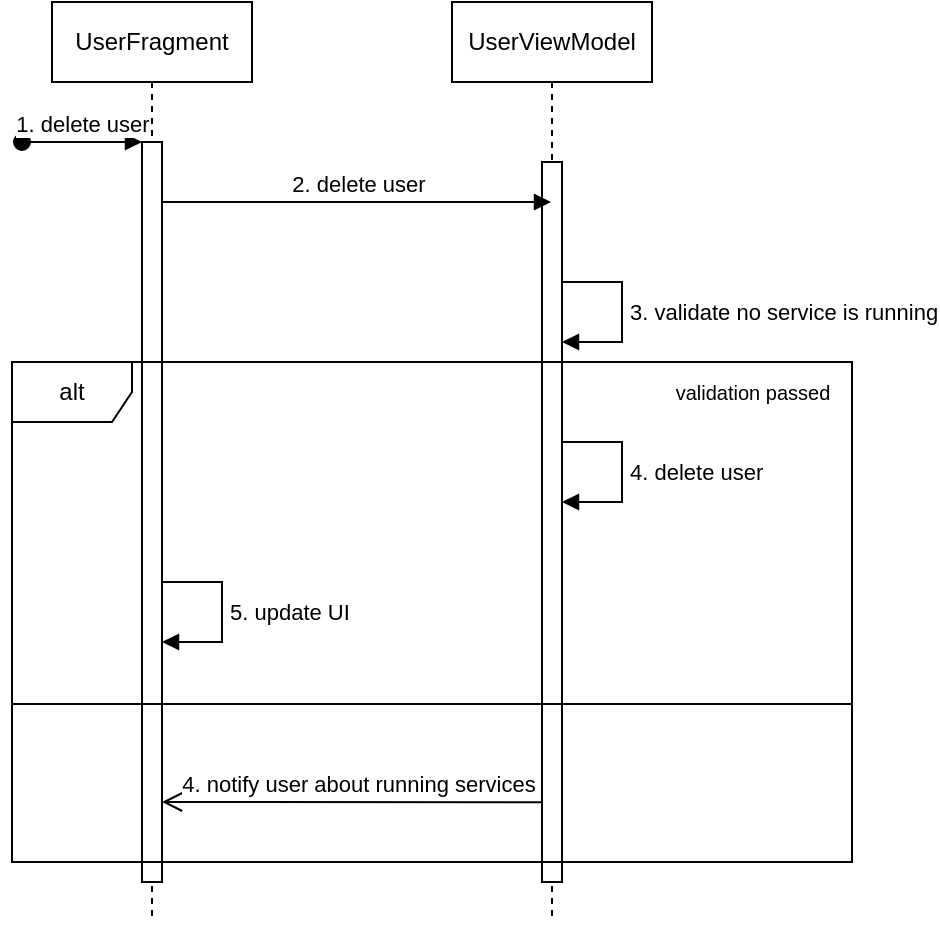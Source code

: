 <mxfile version="21.6.1" type="github">
  <diagram name="Page-1" id="MwByFDonpRT6JhDxCnSZ">
    <mxGraphModel dx="1430" dy="743" grid="1" gridSize="10" guides="1" tooltips="1" connect="1" arrows="1" fold="1" page="1" pageScale="1" pageWidth="827" pageHeight="1169" math="0" shadow="0">
      <root>
        <mxCell id="0" />
        <mxCell id="1" parent="0" />
        <mxCell id="hqPDyS2jykUpQZafyVBa-16" value="4. notify user about running services" style="html=1;verticalAlign=bottom;endArrow=open;endSize=8;edgeStyle=elbowEdgeStyle;elbow=vertical;curved=0;rounded=0;" edge="1" parent="1" target="hqPDyS2jykUpQZafyVBa-2">
          <mxGeometry relative="1" as="geometry">
            <mxPoint x="290" y="440.14" as="sourcePoint" />
            <mxPoint x="210" y="440.14" as="targetPoint" />
            <Array as="points">
              <mxPoint x="280" y="440" />
            </Array>
          </mxGeometry>
        </mxCell>
        <mxCell id="hqPDyS2jykUpQZafyVBa-1" value="UserFragment" style="shape=umlLifeline;perimeter=lifelinePerimeter;whiteSpace=wrap;html=1;container=0;dropTarget=0;collapsible=0;recursiveResize=0;outlineConnect=0;portConstraint=eastwest;newEdgeStyle={&quot;edgeStyle&quot;:&quot;elbowEdgeStyle&quot;,&quot;elbow&quot;:&quot;vertical&quot;,&quot;curved&quot;:0,&quot;rounded&quot;:0};" vertex="1" parent="1">
          <mxGeometry x="40" y="40" width="100" height="460" as="geometry" />
        </mxCell>
        <mxCell id="hqPDyS2jykUpQZafyVBa-2" value="" style="html=1;points=[];perimeter=orthogonalPerimeter;outlineConnect=0;targetShapes=umlLifeline;portConstraint=eastwest;newEdgeStyle={&quot;edgeStyle&quot;:&quot;elbowEdgeStyle&quot;,&quot;elbow&quot;:&quot;vertical&quot;,&quot;curved&quot;:0,&quot;rounded&quot;:0};" vertex="1" parent="hqPDyS2jykUpQZafyVBa-1">
          <mxGeometry x="45" y="70" width="10" height="370" as="geometry" />
        </mxCell>
        <mxCell id="hqPDyS2jykUpQZafyVBa-3" value="1. delete user" style="html=1;verticalAlign=bottom;startArrow=oval;endArrow=block;startSize=8;edgeStyle=elbowEdgeStyle;elbow=vertical;curved=0;rounded=0;" edge="1" parent="hqPDyS2jykUpQZafyVBa-1" target="hqPDyS2jykUpQZafyVBa-2">
          <mxGeometry relative="1" as="geometry">
            <mxPoint x="-15" y="70" as="sourcePoint" />
          </mxGeometry>
        </mxCell>
        <mxCell id="hqPDyS2jykUpQZafyVBa-4" value="UserViewModel" style="shape=umlLifeline;perimeter=lifelinePerimeter;whiteSpace=wrap;html=1;container=0;dropTarget=0;collapsible=0;recursiveResize=0;outlineConnect=0;portConstraint=eastwest;newEdgeStyle={&quot;edgeStyle&quot;:&quot;elbowEdgeStyle&quot;,&quot;elbow&quot;:&quot;vertical&quot;,&quot;curved&quot;:0,&quot;rounded&quot;:0};" vertex="1" parent="1">
          <mxGeometry x="240" y="40" width="100" height="460" as="geometry" />
        </mxCell>
        <mxCell id="hqPDyS2jykUpQZafyVBa-5" value="" style="html=1;points=[];perimeter=orthogonalPerimeter;outlineConnect=0;targetShapes=umlLifeline;portConstraint=eastwest;newEdgeStyle={&quot;edgeStyle&quot;:&quot;elbowEdgeStyle&quot;,&quot;elbow&quot;:&quot;vertical&quot;,&quot;curved&quot;:0,&quot;rounded&quot;:0};" vertex="1" parent="hqPDyS2jykUpQZafyVBa-4">
          <mxGeometry x="45" y="80" width="10" height="360" as="geometry" />
        </mxCell>
        <mxCell id="hqPDyS2jykUpQZafyVBa-6" value="2. delete user" style="html=1;verticalAlign=bottom;endArrow=block;edgeStyle=elbowEdgeStyle;elbow=horizontal;curved=0;rounded=0;" edge="1" parent="1">
          <mxGeometry relative="1" as="geometry">
            <mxPoint x="95" y="140" as="sourcePoint" />
            <Array as="points">
              <mxPoint x="180" y="140" />
            </Array>
            <mxPoint x="289.5" y="140" as="targetPoint" />
          </mxGeometry>
        </mxCell>
        <mxCell id="hqPDyS2jykUpQZafyVBa-7" value="3. validate no service is running" style="html=1;align=left;spacingLeft=2;endArrow=block;rounded=0;edgeStyle=orthogonalEdgeStyle;curved=0;rounded=0;" edge="1" parent="1">
          <mxGeometry relative="1" as="geometry">
            <mxPoint x="295" y="180" as="sourcePoint" />
            <Array as="points">
              <mxPoint x="325" y="180" />
              <mxPoint x="325" y="210" />
            </Array>
            <mxPoint x="295" y="210" as="targetPoint" />
          </mxGeometry>
        </mxCell>
        <mxCell id="hqPDyS2jykUpQZafyVBa-8" value="5. update UI" style="html=1;align=left;spacingLeft=2;endArrow=block;rounded=0;edgeStyle=orthogonalEdgeStyle;curved=0;rounded=0;" edge="1" parent="1">
          <mxGeometry relative="1" as="geometry">
            <mxPoint x="95" y="330" as="sourcePoint" />
            <Array as="points">
              <mxPoint x="125" y="330" />
              <mxPoint x="125" y="360" />
            </Array>
            <mxPoint x="95" y="360" as="targetPoint" />
          </mxGeometry>
        </mxCell>
        <mxCell id="hqPDyS2jykUpQZafyVBa-10" value="4. delete user" style="html=1;align=left;spacingLeft=2;endArrow=block;rounded=0;edgeStyle=orthogonalEdgeStyle;curved=0;rounded=0;" edge="1" parent="1">
          <mxGeometry relative="1" as="geometry">
            <mxPoint x="295" y="260" as="sourcePoint" />
            <Array as="points">
              <mxPoint x="325" y="260" />
              <mxPoint x="325" y="290" />
            </Array>
            <mxPoint x="295" y="290" as="targetPoint" />
          </mxGeometry>
        </mxCell>
        <mxCell id="hqPDyS2jykUpQZafyVBa-12" value="alt" style="shape=umlFrame;whiteSpace=wrap;html=1;pointerEvents=0;" vertex="1" parent="1">
          <mxGeometry x="20" y="220" width="420" height="250" as="geometry" />
        </mxCell>
        <mxCell id="hqPDyS2jykUpQZafyVBa-13" value="&lt;font style=&quot;font-size: 10px;&quot;&gt;validation passed&lt;/font&gt;" style="text;html=1;align=center;verticalAlign=middle;resizable=0;points=[];autosize=1;strokeColor=none;fillColor=none;" vertex="1" parent="1">
          <mxGeometry x="340" y="220" width="100" height="30" as="geometry" />
        </mxCell>
        <mxCell id="hqPDyS2jykUpQZafyVBa-14" value="" style="endArrow=none;html=1;rounded=0;entryX=1;entryY=0.72;entryDx=0;entryDy=0;entryPerimeter=0;" edge="1" parent="1">
          <mxGeometry width="50" height="50" relative="1" as="geometry">
            <mxPoint x="20" y="391" as="sourcePoint" />
            <mxPoint x="440" y="391.0" as="targetPoint" />
          </mxGeometry>
        </mxCell>
      </root>
    </mxGraphModel>
  </diagram>
</mxfile>
